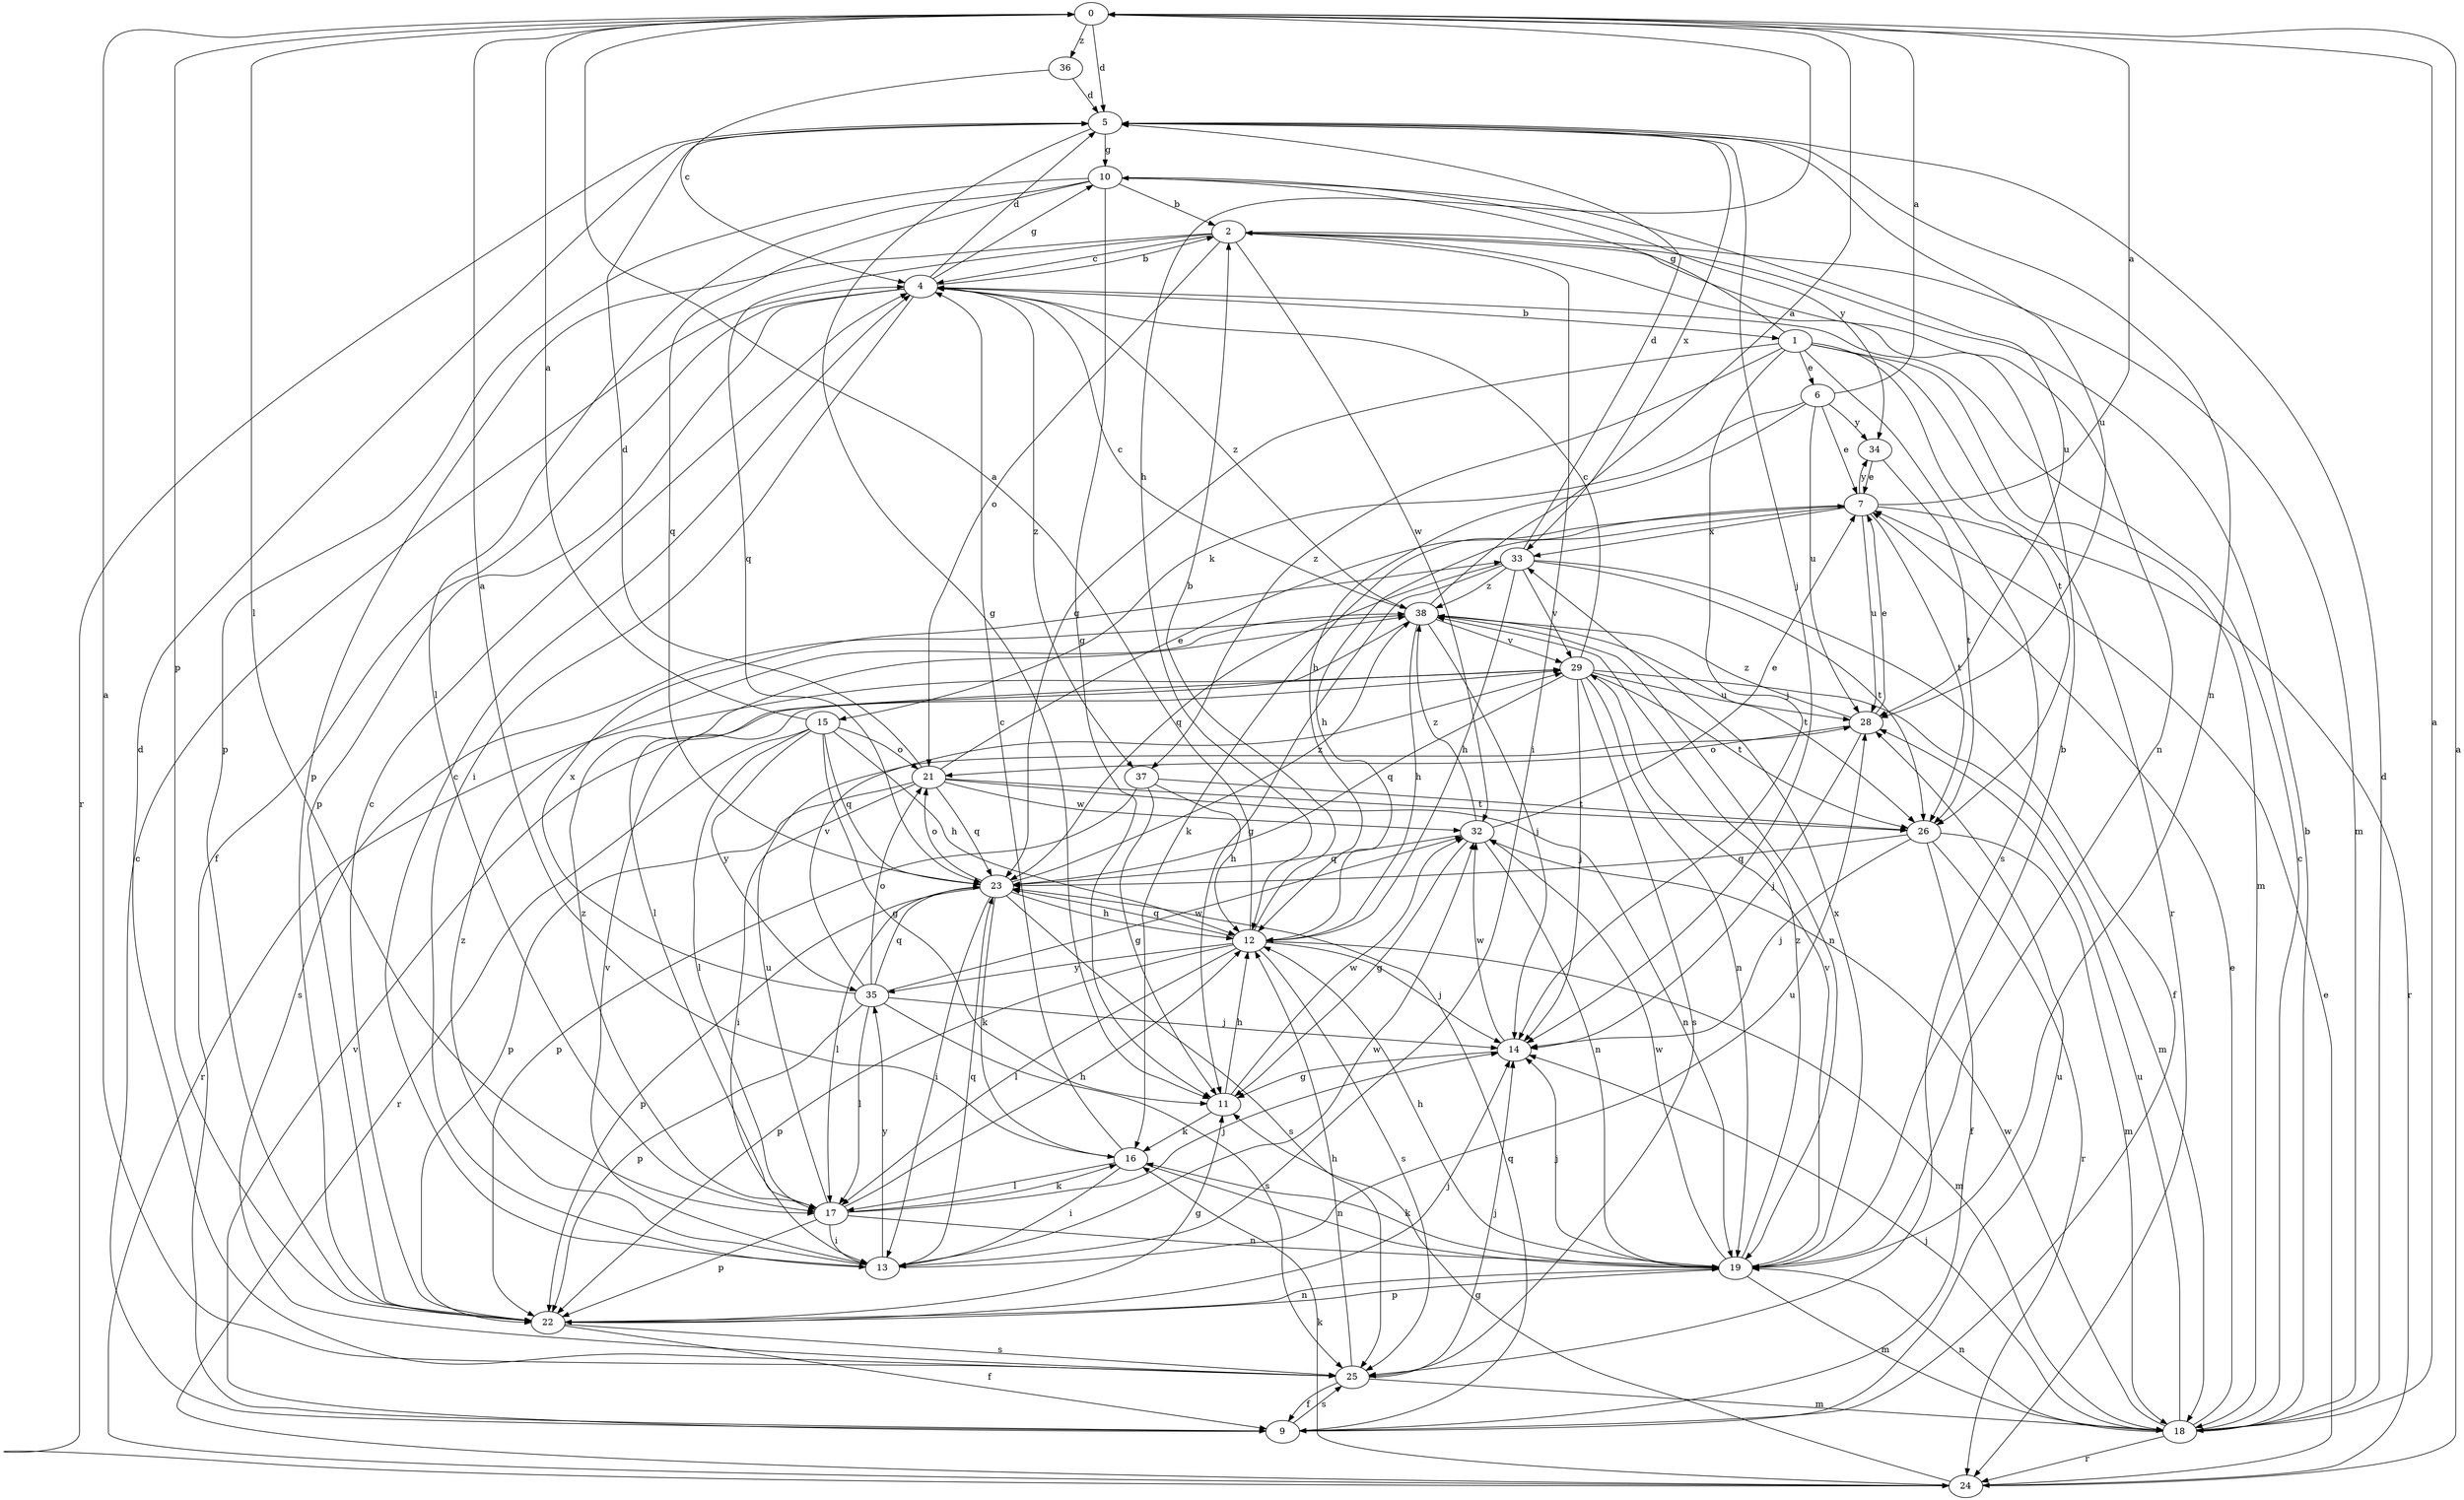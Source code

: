 strict digraph  {
0;
1;
2;
4;
5;
6;
7;
9;
10;
11;
12;
13;
14;
15;
16;
17;
18;
19;
21;
22;
23;
24;
25;
26;
28;
29;
32;
33;
34;
35;
36;
37;
38;
0 -> 5  [label=d];
0 -> 12  [label=h];
0 -> 17  [label=l];
0 -> 22  [label=p];
0 -> 36  [label=z];
1 -> 6  [label=e];
1 -> 10  [label=g];
1 -> 14  [label=j];
1 -> 18  [label=m];
1 -> 23  [label=q];
1 -> 24  [label=r];
1 -> 25  [label=s];
1 -> 26  [label=t];
1 -> 37  [label=z];
2 -> 4  [label=c];
2 -> 13  [label=i];
2 -> 18  [label=m];
2 -> 19  [label=n];
2 -> 21  [label=o];
2 -> 22  [label=p];
2 -> 23  [label=q];
2 -> 32  [label=w];
4 -> 1  [label=b];
4 -> 2  [label=b];
4 -> 5  [label=d];
4 -> 9  [label=f];
4 -> 10  [label=g];
4 -> 13  [label=i];
4 -> 22  [label=p];
4 -> 37  [label=z];
4 -> 38  [label=z];
5 -> 10  [label=g];
5 -> 11  [label=g];
5 -> 14  [label=j];
5 -> 19  [label=n];
5 -> 24  [label=r];
5 -> 28  [label=u];
5 -> 33  [label=x];
6 -> 0  [label=a];
6 -> 7  [label=e];
6 -> 12  [label=h];
6 -> 15  [label=k];
6 -> 28  [label=u];
6 -> 34  [label=y];
7 -> 0  [label=a];
7 -> 12  [label=h];
7 -> 16  [label=k];
7 -> 24  [label=r];
7 -> 26  [label=t];
7 -> 28  [label=u];
7 -> 33  [label=x];
7 -> 34  [label=y];
9 -> 4  [label=c];
9 -> 23  [label=q];
9 -> 25  [label=s];
9 -> 28  [label=u];
9 -> 29  [label=v];
10 -> 2  [label=b];
10 -> 11  [label=g];
10 -> 17  [label=l];
10 -> 22  [label=p];
10 -> 23  [label=q];
10 -> 28  [label=u];
10 -> 34  [label=y];
11 -> 12  [label=h];
11 -> 16  [label=k];
11 -> 32  [label=w];
12 -> 0  [label=a];
12 -> 2  [label=b];
12 -> 14  [label=j];
12 -> 17  [label=l];
12 -> 18  [label=m];
12 -> 22  [label=p];
12 -> 23  [label=q];
12 -> 25  [label=s];
12 -> 35  [label=y];
13 -> 4  [label=c];
13 -> 23  [label=q];
13 -> 28  [label=u];
13 -> 29  [label=v];
13 -> 32  [label=w];
13 -> 35  [label=y];
13 -> 38  [label=z];
14 -> 11  [label=g];
14 -> 32  [label=w];
15 -> 0  [label=a];
15 -> 11  [label=g];
15 -> 12  [label=h];
15 -> 17  [label=l];
15 -> 21  [label=o];
15 -> 23  [label=q];
15 -> 24  [label=r];
15 -> 35  [label=y];
16 -> 0  [label=a];
16 -> 4  [label=c];
16 -> 13  [label=i];
16 -> 17  [label=l];
16 -> 19  [label=n];
17 -> 12  [label=h];
17 -> 13  [label=i];
17 -> 14  [label=j];
17 -> 16  [label=k];
17 -> 19  [label=n];
17 -> 22  [label=p];
17 -> 28  [label=u];
17 -> 38  [label=z];
18 -> 0  [label=a];
18 -> 2  [label=b];
18 -> 4  [label=c];
18 -> 5  [label=d];
18 -> 7  [label=e];
18 -> 14  [label=j];
18 -> 19  [label=n];
18 -> 24  [label=r];
18 -> 28  [label=u];
18 -> 32  [label=w];
19 -> 2  [label=b];
19 -> 12  [label=h];
19 -> 14  [label=j];
19 -> 16  [label=k];
19 -> 18  [label=m];
19 -> 22  [label=p];
19 -> 29  [label=v];
19 -> 32  [label=w];
19 -> 33  [label=x];
19 -> 38  [label=z];
21 -> 5  [label=d];
21 -> 7  [label=e];
21 -> 13  [label=i];
21 -> 19  [label=n];
21 -> 22  [label=p];
21 -> 23  [label=q];
21 -> 26  [label=t];
21 -> 32  [label=w];
22 -> 4  [label=c];
22 -> 9  [label=f];
22 -> 11  [label=g];
22 -> 14  [label=j];
22 -> 19  [label=n];
22 -> 25  [label=s];
23 -> 12  [label=h];
23 -> 13  [label=i];
23 -> 16  [label=k];
23 -> 17  [label=l];
23 -> 21  [label=o];
23 -> 22  [label=p];
23 -> 25  [label=s];
23 -> 38  [label=z];
24 -> 0  [label=a];
24 -> 7  [label=e];
24 -> 11  [label=g];
24 -> 16  [label=k];
25 -> 0  [label=a];
25 -> 5  [label=d];
25 -> 9  [label=f];
25 -> 12  [label=h];
25 -> 14  [label=j];
25 -> 18  [label=m];
26 -> 9  [label=f];
26 -> 14  [label=j];
26 -> 18  [label=m];
26 -> 23  [label=q];
26 -> 24  [label=r];
28 -> 7  [label=e];
28 -> 14  [label=j];
28 -> 21  [label=o];
28 -> 38  [label=z];
29 -> 4  [label=c];
29 -> 14  [label=j];
29 -> 18  [label=m];
29 -> 19  [label=n];
29 -> 23  [label=q];
29 -> 24  [label=r];
29 -> 25  [label=s];
29 -> 26  [label=t];
29 -> 28  [label=u];
32 -> 7  [label=e];
32 -> 11  [label=g];
32 -> 19  [label=n];
32 -> 23  [label=q];
32 -> 38  [label=z];
33 -> 5  [label=d];
33 -> 9  [label=f];
33 -> 11  [label=g];
33 -> 12  [label=h];
33 -> 23  [label=q];
33 -> 26  [label=t];
33 -> 29  [label=v];
33 -> 38  [label=z];
34 -> 7  [label=e];
34 -> 26  [label=t];
35 -> 14  [label=j];
35 -> 17  [label=l];
35 -> 21  [label=o];
35 -> 22  [label=p];
35 -> 23  [label=q];
35 -> 25  [label=s];
35 -> 29  [label=v];
35 -> 32  [label=w];
35 -> 33  [label=x];
36 -> 4  [label=c];
36 -> 5  [label=d];
37 -> 11  [label=g];
37 -> 12  [label=h];
37 -> 22  [label=p];
37 -> 26  [label=t];
38 -> 0  [label=a];
38 -> 4  [label=c];
38 -> 12  [label=h];
38 -> 14  [label=j];
38 -> 17  [label=l];
38 -> 19  [label=n];
38 -> 25  [label=s];
38 -> 26  [label=t];
38 -> 29  [label=v];
}

